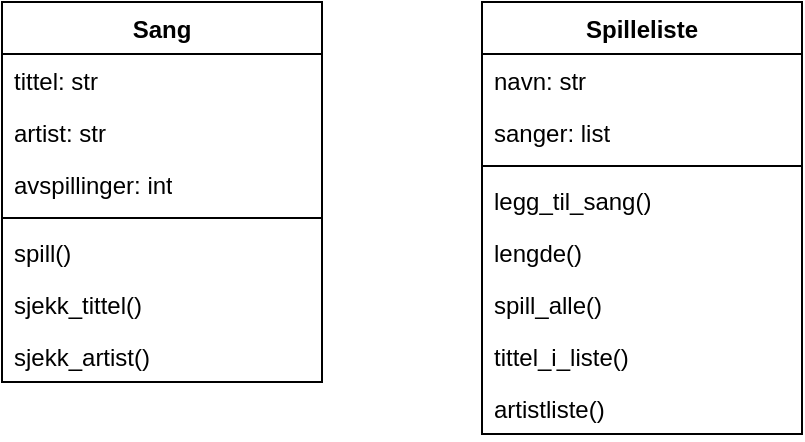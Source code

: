 <mxfile version="22.1.2" type="device">
  <diagram name="Page-1" id="K7FEha8QZX8uN8cAEX9k">
    <mxGraphModel dx="794" dy="503" grid="1" gridSize="10" guides="1" tooltips="1" connect="1" arrows="1" fold="1" page="1" pageScale="1" pageWidth="827" pageHeight="1169" math="0" shadow="0">
      <root>
        <mxCell id="0" />
        <mxCell id="1" parent="0" />
        <mxCell id="XIoauO460TQ1Bk5iYX9u-1" value="Sang" style="swimlane;fontStyle=1;align=center;verticalAlign=top;childLayout=stackLayout;horizontal=1;startSize=26;horizontalStack=0;resizeParent=1;resizeParentMax=0;resizeLast=0;collapsible=1;marginBottom=0;whiteSpace=wrap;html=1;" vertex="1" parent="1">
          <mxGeometry x="40" y="40" width="160" height="190" as="geometry" />
        </mxCell>
        <mxCell id="XIoauO460TQ1Bk5iYX9u-2" value="tittel: str" style="text;strokeColor=none;fillColor=none;align=left;verticalAlign=top;spacingLeft=4;spacingRight=4;overflow=hidden;rotatable=0;points=[[0,0.5],[1,0.5]];portConstraint=eastwest;whiteSpace=wrap;html=1;" vertex="1" parent="XIoauO460TQ1Bk5iYX9u-1">
          <mxGeometry y="26" width="160" height="26" as="geometry" />
        </mxCell>
        <mxCell id="XIoauO460TQ1Bk5iYX9u-6" value="artist: str" style="text;strokeColor=none;fillColor=none;align=left;verticalAlign=top;spacingLeft=4;spacingRight=4;overflow=hidden;rotatable=0;points=[[0,0.5],[1,0.5]];portConstraint=eastwest;whiteSpace=wrap;html=1;" vertex="1" parent="XIoauO460TQ1Bk5iYX9u-1">
          <mxGeometry y="52" width="160" height="26" as="geometry" />
        </mxCell>
        <mxCell id="XIoauO460TQ1Bk5iYX9u-5" value="avspillinger: int" style="text;strokeColor=none;fillColor=none;align=left;verticalAlign=top;spacingLeft=4;spacingRight=4;overflow=hidden;rotatable=0;points=[[0,0.5],[1,0.5]];portConstraint=eastwest;whiteSpace=wrap;html=1;" vertex="1" parent="XIoauO460TQ1Bk5iYX9u-1">
          <mxGeometry y="78" width="160" height="26" as="geometry" />
        </mxCell>
        <mxCell id="XIoauO460TQ1Bk5iYX9u-3" value="" style="line;strokeWidth=1;fillColor=none;align=left;verticalAlign=middle;spacingTop=-1;spacingLeft=3;spacingRight=3;rotatable=0;labelPosition=right;points=[];portConstraint=eastwest;strokeColor=inherit;" vertex="1" parent="XIoauO460TQ1Bk5iYX9u-1">
          <mxGeometry y="104" width="160" height="8" as="geometry" />
        </mxCell>
        <mxCell id="XIoauO460TQ1Bk5iYX9u-4" value="spill()" style="text;strokeColor=none;fillColor=none;align=left;verticalAlign=top;spacingLeft=4;spacingRight=4;overflow=hidden;rotatable=0;points=[[0,0.5],[1,0.5]];portConstraint=eastwest;whiteSpace=wrap;html=1;" vertex="1" parent="XIoauO460TQ1Bk5iYX9u-1">
          <mxGeometry y="112" width="160" height="26" as="geometry" />
        </mxCell>
        <mxCell id="XIoauO460TQ1Bk5iYX9u-7" value="sjekk_tittel()" style="text;strokeColor=none;fillColor=none;align=left;verticalAlign=top;spacingLeft=4;spacingRight=4;overflow=hidden;rotatable=0;points=[[0,0.5],[1,0.5]];portConstraint=eastwest;whiteSpace=wrap;html=1;" vertex="1" parent="XIoauO460TQ1Bk5iYX9u-1">
          <mxGeometry y="138" width="160" height="26" as="geometry" />
        </mxCell>
        <mxCell id="XIoauO460TQ1Bk5iYX9u-9" value="sjekk_artist()" style="text;strokeColor=none;fillColor=none;align=left;verticalAlign=top;spacingLeft=4;spacingRight=4;overflow=hidden;rotatable=0;points=[[0,0.5],[1,0.5]];portConstraint=eastwest;whiteSpace=wrap;html=1;" vertex="1" parent="XIoauO460TQ1Bk5iYX9u-1">
          <mxGeometry y="164" width="160" height="26" as="geometry" />
        </mxCell>
        <mxCell id="XIoauO460TQ1Bk5iYX9u-10" value="Spilleliste" style="swimlane;fontStyle=1;align=center;verticalAlign=top;childLayout=stackLayout;horizontal=1;startSize=26;horizontalStack=0;resizeParent=1;resizeParentMax=0;resizeLast=0;collapsible=1;marginBottom=0;whiteSpace=wrap;html=1;" vertex="1" parent="1">
          <mxGeometry x="280" y="40" width="160" height="216" as="geometry" />
        </mxCell>
        <mxCell id="XIoauO460TQ1Bk5iYX9u-11" value="navn: str" style="text;strokeColor=none;fillColor=none;align=left;verticalAlign=top;spacingLeft=4;spacingRight=4;overflow=hidden;rotatable=0;points=[[0,0.5],[1,0.5]];portConstraint=eastwest;whiteSpace=wrap;html=1;" vertex="1" parent="XIoauO460TQ1Bk5iYX9u-10">
          <mxGeometry y="26" width="160" height="26" as="geometry" />
        </mxCell>
        <mxCell id="XIoauO460TQ1Bk5iYX9u-14" value="sanger: list" style="text;strokeColor=none;fillColor=none;align=left;verticalAlign=top;spacingLeft=4;spacingRight=4;overflow=hidden;rotatable=0;points=[[0,0.5],[1,0.5]];portConstraint=eastwest;whiteSpace=wrap;html=1;" vertex="1" parent="XIoauO460TQ1Bk5iYX9u-10">
          <mxGeometry y="52" width="160" height="26" as="geometry" />
        </mxCell>
        <mxCell id="XIoauO460TQ1Bk5iYX9u-12" value="" style="line;strokeWidth=1;fillColor=none;align=left;verticalAlign=middle;spacingTop=-1;spacingLeft=3;spacingRight=3;rotatable=0;labelPosition=right;points=[];portConstraint=eastwest;strokeColor=inherit;" vertex="1" parent="XIoauO460TQ1Bk5iYX9u-10">
          <mxGeometry y="78" width="160" height="8" as="geometry" />
        </mxCell>
        <mxCell id="XIoauO460TQ1Bk5iYX9u-13" value="legg_til_sang()" style="text;strokeColor=none;fillColor=none;align=left;verticalAlign=top;spacingLeft=4;spacingRight=4;overflow=hidden;rotatable=0;points=[[0,0.5],[1,0.5]];portConstraint=eastwest;whiteSpace=wrap;html=1;" vertex="1" parent="XIoauO460TQ1Bk5iYX9u-10">
          <mxGeometry y="86" width="160" height="26" as="geometry" />
        </mxCell>
        <mxCell id="XIoauO460TQ1Bk5iYX9u-17" value="lengde()" style="text;strokeColor=none;fillColor=none;align=left;verticalAlign=top;spacingLeft=4;spacingRight=4;overflow=hidden;rotatable=0;points=[[0,0.5],[1,0.5]];portConstraint=eastwest;whiteSpace=wrap;html=1;" vertex="1" parent="XIoauO460TQ1Bk5iYX9u-10">
          <mxGeometry y="112" width="160" height="26" as="geometry" />
        </mxCell>
        <mxCell id="XIoauO460TQ1Bk5iYX9u-16" value="spill_alle()" style="text;strokeColor=none;fillColor=none;align=left;verticalAlign=top;spacingLeft=4;spacingRight=4;overflow=hidden;rotatable=0;points=[[0,0.5],[1,0.5]];portConstraint=eastwest;whiteSpace=wrap;html=1;" vertex="1" parent="XIoauO460TQ1Bk5iYX9u-10">
          <mxGeometry y="138" width="160" height="26" as="geometry" />
        </mxCell>
        <mxCell id="XIoauO460TQ1Bk5iYX9u-15" value="tittel_i_liste()" style="text;strokeColor=none;fillColor=none;align=left;verticalAlign=top;spacingLeft=4;spacingRight=4;overflow=hidden;rotatable=0;points=[[0,0.5],[1,0.5]];portConstraint=eastwest;whiteSpace=wrap;html=1;" vertex="1" parent="XIoauO460TQ1Bk5iYX9u-10">
          <mxGeometry y="164" width="160" height="26" as="geometry" />
        </mxCell>
        <mxCell id="XIoauO460TQ1Bk5iYX9u-20" value="artistliste()" style="text;strokeColor=none;fillColor=none;align=left;verticalAlign=top;spacingLeft=4;spacingRight=4;overflow=hidden;rotatable=0;points=[[0,0.5],[1,0.5]];portConstraint=eastwest;whiteSpace=wrap;html=1;" vertex="1" parent="XIoauO460TQ1Bk5iYX9u-10">
          <mxGeometry y="190" width="160" height="26" as="geometry" />
        </mxCell>
      </root>
    </mxGraphModel>
  </diagram>
</mxfile>
